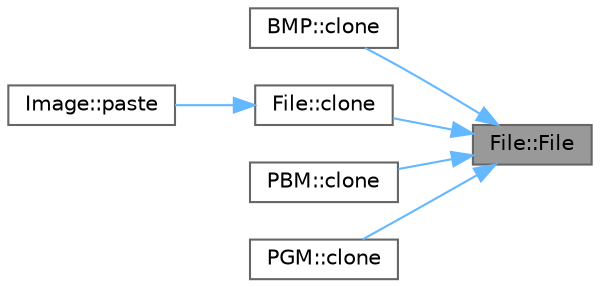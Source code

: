 digraph "File::File"
{
 // INTERACTIVE_SVG=YES
 // LATEX_PDF_SIZE
  bgcolor="transparent";
  edge [fontname=Helvetica,fontsize=10,labelfontname=Helvetica,labelfontsize=10];
  node [fontname=Helvetica,fontsize=10,shape=box,height=0.2,width=0.4];
  rankdir="RL";
  Node1 [id="Node000001",label="File::File",height=0.2,width=0.4,color="gray40", fillcolor="grey60", style="filled", fontcolor="black",tooltip="Constructs a file with a given filename and matrix data."];
  Node1 -> Node2 [id="edge1_Node000001_Node000002",dir="back",color="steelblue1",style="solid",tooltip=" "];
  Node2 [id="Node000002",label="BMP::clone",height=0.2,width=0.4,color="grey40", fillcolor="white", style="filled",URL="$class_b_m_p.html#a2a43cfe6a6e8fd3a14ebc61aba44898e",tooltip="Creates a deep copy of the file."];
  Node1 -> Node3 [id="edge2_Node000001_Node000003",dir="back",color="steelblue1",style="solid",tooltip=" "];
  Node3 [id="Node000003",label="File::clone",height=0.2,width=0.4,color="grey40", fillcolor="white", style="filled",URL="$class_file.html#a10a570a75e4eb7c7f6547ed41410b3ce",tooltip="Creates a deep copy of the file."];
  Node3 -> Node4 [id="edge3_Node000003_Node000004",dir="back",color="steelblue1",style="solid",tooltip=" "];
  Node4 [id="Node000004",label="Image::paste",height=0.2,width=0.4,color="grey40", fillcolor="white", style="filled",URL="$class_image.html#a7a6695cf233e24f3915142bc5d70fa4f",tooltip="Pastes this image onto another at the given position."];
  Node1 -> Node5 [id="edge4_Node000001_Node000005",dir="back",color="steelblue1",style="solid",tooltip=" "];
  Node5 [id="Node000005",label="PBM::clone",height=0.2,width=0.4,color="grey40", fillcolor="white", style="filled",URL="$class_p_b_m.html#a39d8c89ca850986b24ddd8acdb6bb776",tooltip="Creates a deep copy of the file."];
  Node1 -> Node6 [id="edge5_Node000001_Node000006",dir="back",color="steelblue1",style="solid",tooltip=" "];
  Node6 [id="Node000006",label="PGM::clone",height=0.2,width=0.4,color="grey40", fillcolor="white", style="filled",URL="$class_p_g_m.html#abf084cc859a2fd6ee9a0080f74a3651d",tooltip="Creates a deep copy of the file."];
}
